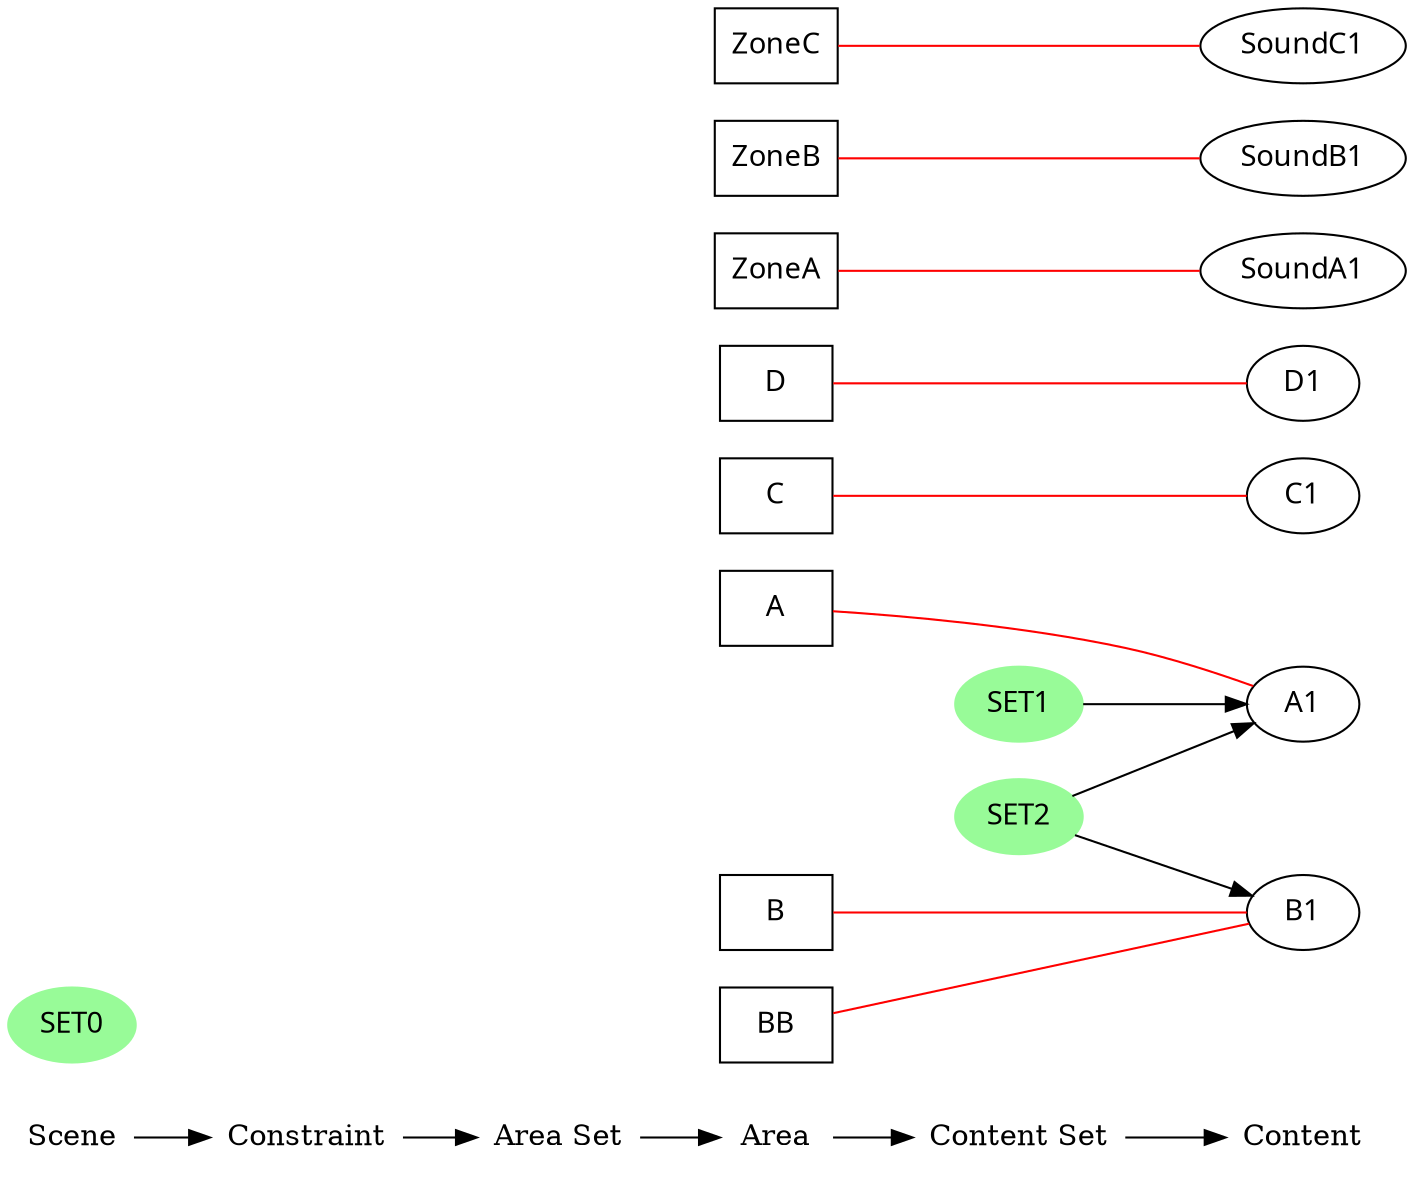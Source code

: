 digraph rule_objects_graph {
	rankdir = LR;
	charset="utf-8";
	clusterrank = global;
	
	node [shape = plaintext];
	Scene -> Constraint -> "Area Set" -> Area -> "Content Set" -> Content; 
	{ rank = same;
		node [shape = box];
		{
			Area;
			e1 [label="A", fontname="Meiryo UI"];
			e2 [label="B", fontname="Meiryo UI"];
			e3 [label="BB", fontname="Meiryo UI"];
			e4 [label="C", fontname="Meiryo UI"];
			e5 [label="D", fontname="Meiryo UI"];

			e6 [label="ZoneA", fontname="Meiryo UI"];
			e7 [label="ZoneB", fontname="Meiryo UI"];
			e8 [label="ZoneC", fontname="Meiryo UI"];
		}
	}
	
	{ rank = same;
		node [shape = ellipse];
		{
			Content;
			e9 [label="A1", fontname="Meiryo UI"];
			e10 [label="B1", fontname="Meiryo UI"];
			e11 [label="C1", fontname="Meiryo UI"];
			e12 [label="D1", fontname="Meiryo UI"];

			e13 [label="SoundA1", fontname="Meiryo UI"];
			e14 [label="SoundB1", fontname="Meiryo UI"];
			e15 [label="SoundC1", fontname="Meiryo UI"];

		}
	}
	
	{
		subgraph subareaset {
			"Area Set";
			node [shape = box, style = filled, color = lightpink];


		}
	}


	
	{
		subgraph subcontentset {
			"Content Set";
			node [shape = ellipse, style = filled, color = palegreen];
			e16 [label="SET0", fontname="Meiryo UI"];
			e17 [label="SET1", fontname="Meiryo UI"];
			e18 [label="SET2", fontname="Meiryo UI"];


		}
	}
	e17 -> e9;
	e18 -> e9;
	e18 -> e10;



	e1 -> e9 [dir=none, color=red];
	e2 -> e10 [dir=none, color=red];
	e3 -> e10 [dir=none, color=red];
	e4 -> e11 [dir=none, color=red];
	e5 -> e12 [dir=none, color=red];
	

	

	e6 -> e13 [dir=none, color=red];
	e7 -> e14 [dir=none, color=red];
	e8 -> e15 [dir=none, color=red];
	

	

	subgraph scene { rank = same;
		node [shape = circle, style = filled, color = lightblue];
		{
			"Scene";

		}
	}

	{ rank = same;
		node [shape = note, style = filled, color = lightgrey];
		{
			"Constraint";
		}
	}
	
	{ rank = same;
		node [shape = note, style = filled, color = lavenderblush2];
		{
			"Constraint";
		}
	}

	{ rank = same;
		node [shape = note, style = filled, color = lightpink2];
		{
			"Constraint";
		}
	}

	

	

	
}

